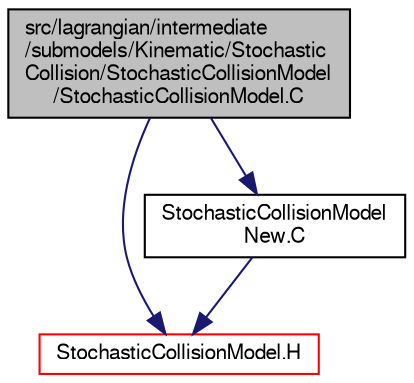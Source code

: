 digraph "src/lagrangian/intermediate/submodels/Kinematic/StochasticCollision/StochasticCollisionModel/StochasticCollisionModel.C"
{
  bgcolor="transparent";
  edge [fontname="FreeSans",fontsize="10",labelfontname="FreeSans",labelfontsize="10"];
  node [fontname="FreeSans",fontsize="10",shape=record];
  Node0 [label="src/lagrangian/intermediate\l/submodels/Kinematic/Stochastic\lCollision/StochasticCollisionModel\l/StochasticCollisionModel.C",height=0.2,width=0.4,color="black", fillcolor="grey75", style="filled", fontcolor="black"];
  Node0 -> Node1 [color="midnightblue",fontsize="10",style="solid",fontname="FreeSans"];
  Node1 [label="StochasticCollisionModel.H",height=0.2,width=0.4,color="red",URL="$a05984.html"];
  Node0 -> Node88 [color="midnightblue",fontsize="10",style="solid",fontname="FreeSans"];
  Node88 [label="StochasticCollisionModel\lNew.C",height=0.2,width=0.4,color="black",URL="$a05987.html"];
  Node88 -> Node1 [color="midnightblue",fontsize="10",style="solid",fontname="FreeSans"];
}
